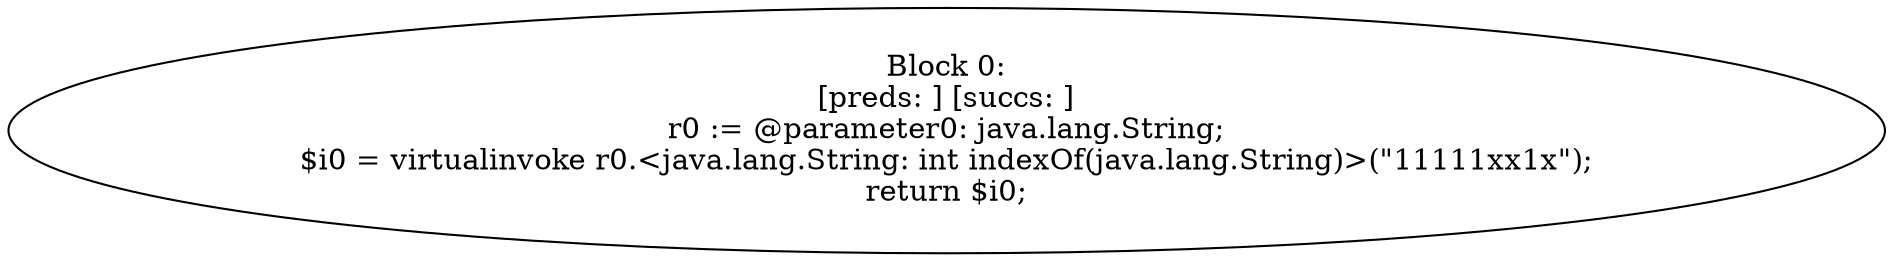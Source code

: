 digraph "unitGraph" {
    "Block 0:
[preds: ] [succs: ]
r0 := @parameter0: java.lang.String;
$i0 = virtualinvoke r0.<java.lang.String: int indexOf(java.lang.String)>(\"11111xx1x\");
return $i0;
"
}
